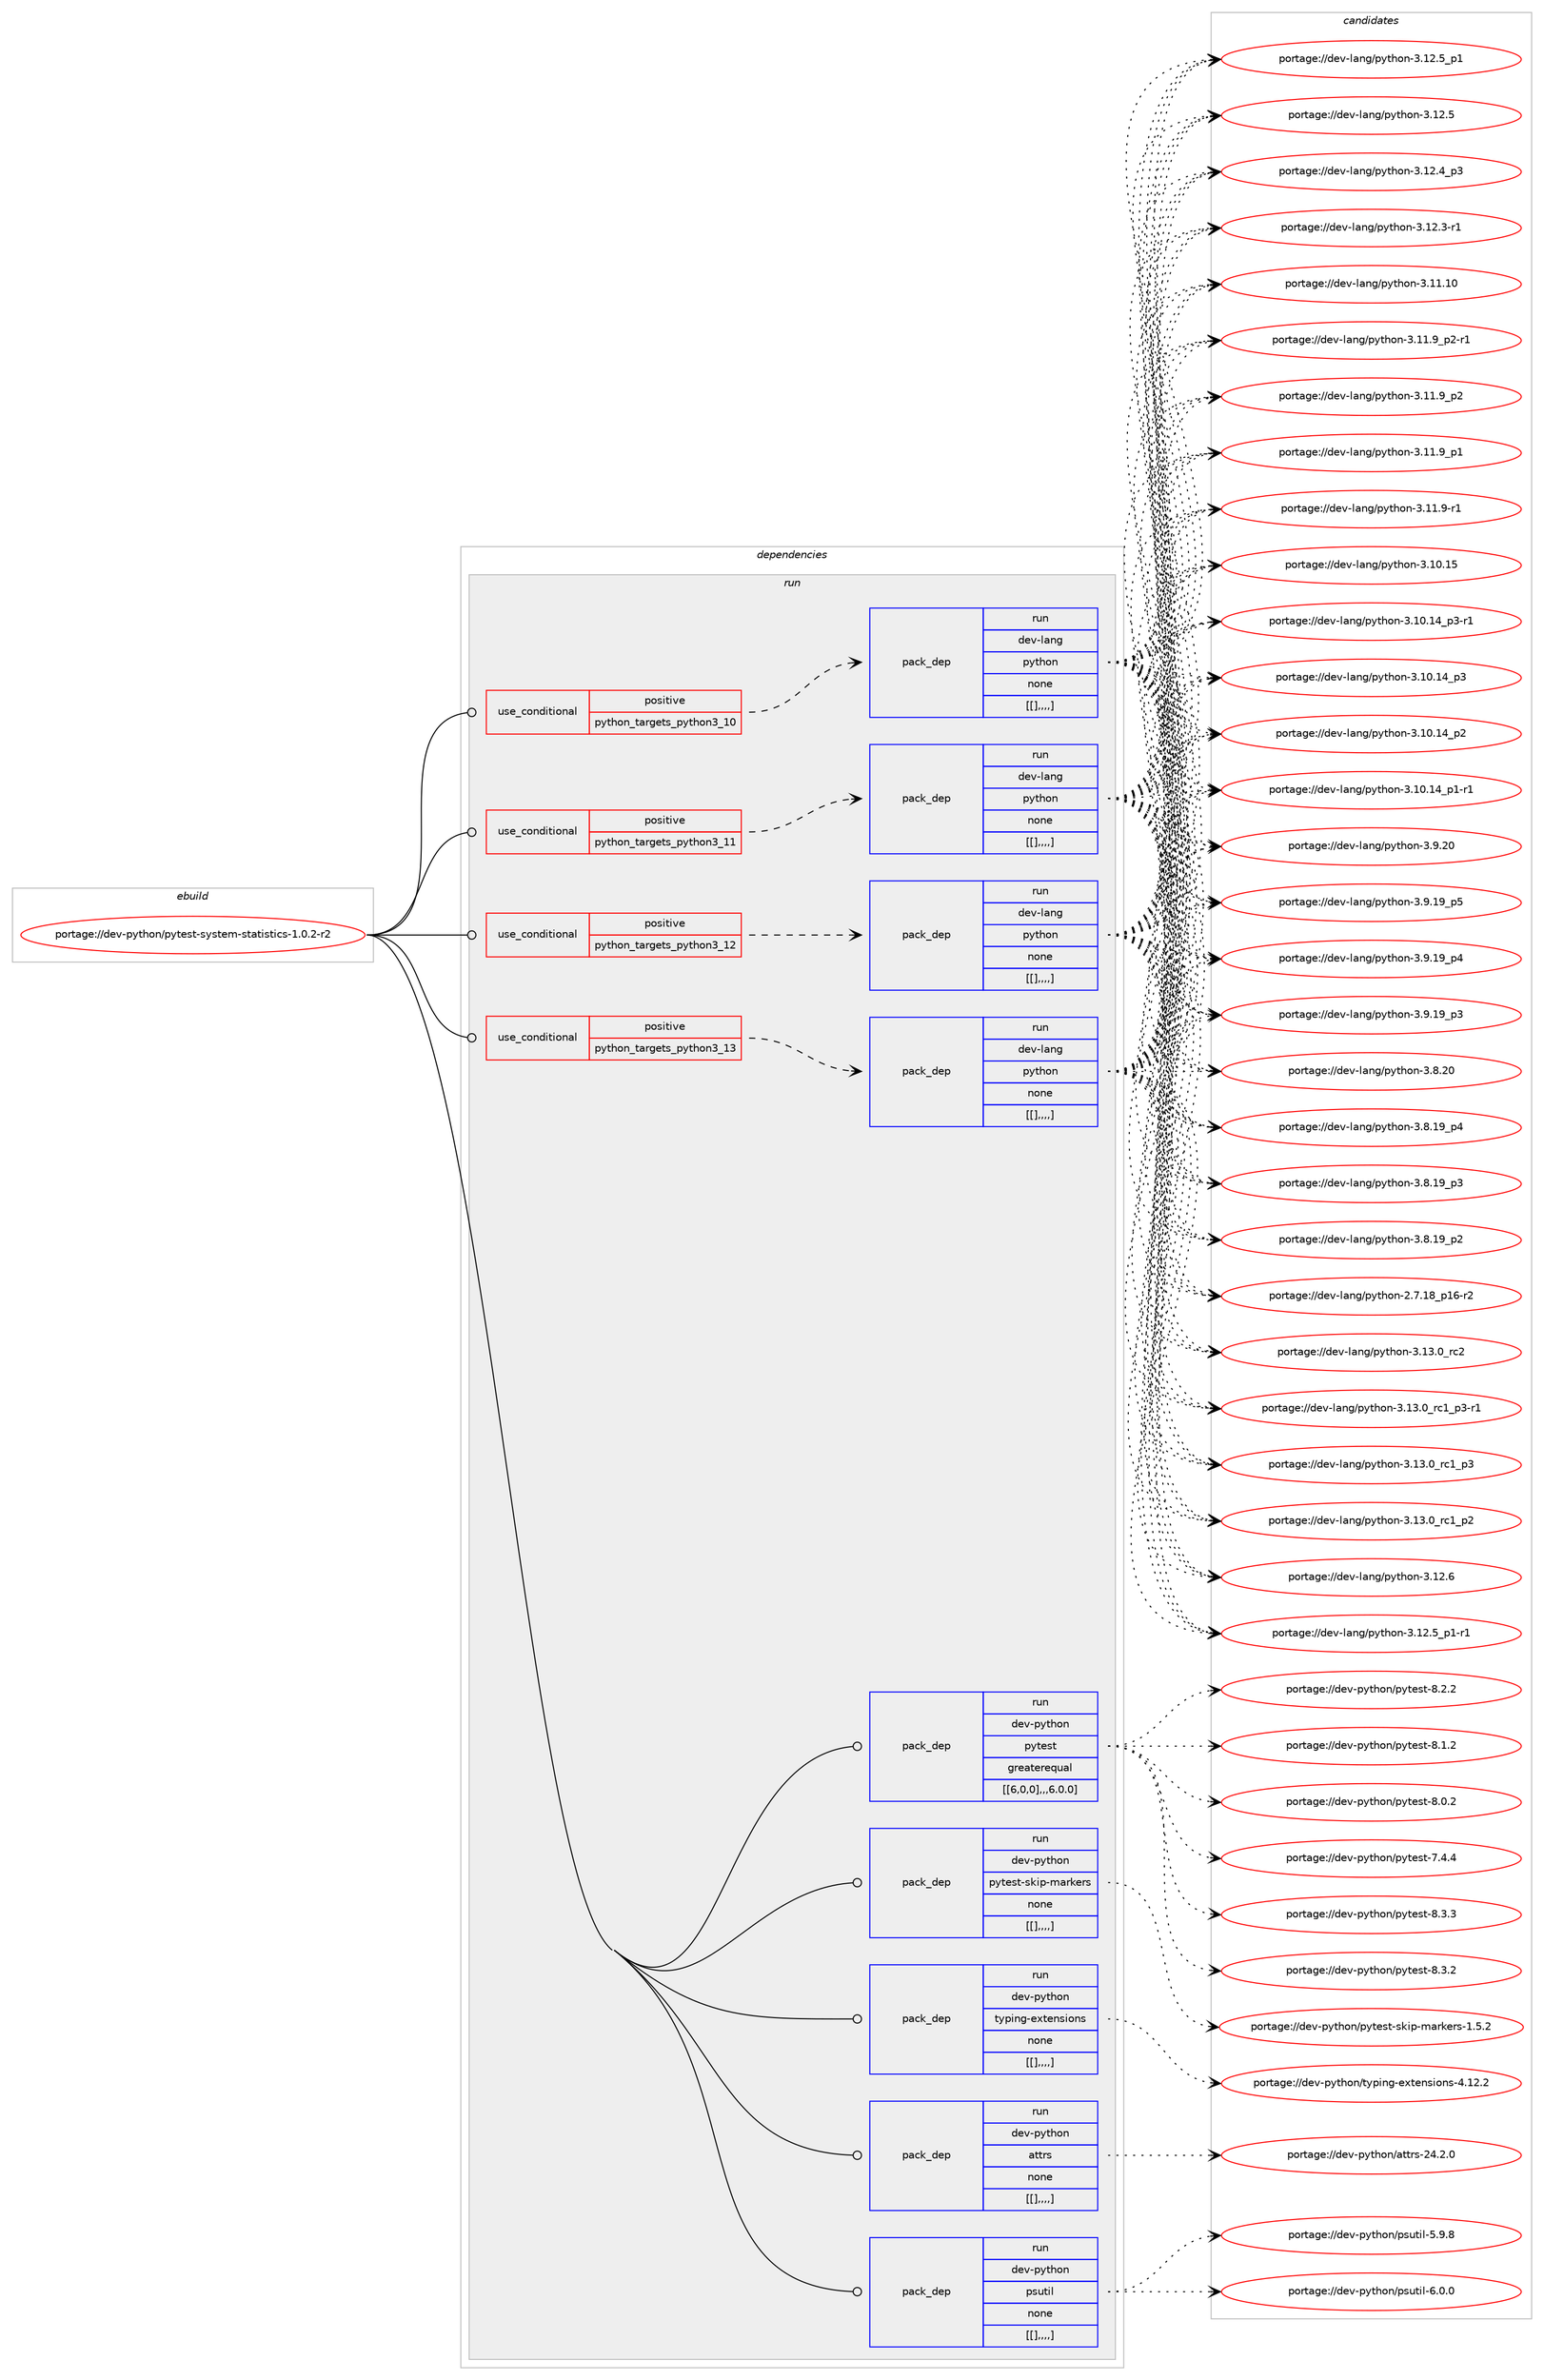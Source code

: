 digraph prolog {

# *************
# Graph options
# *************

newrank=true;
concentrate=true;
compound=true;
graph [rankdir=LR,fontname=Helvetica,fontsize=10,ranksep=1.5];#, ranksep=2.5, nodesep=0.2];
edge  [arrowhead=vee];
node  [fontname=Helvetica,fontsize=10];

# **********
# The ebuild
# **********

subgraph cluster_leftcol {
color=gray;
label=<<i>ebuild</i>>;
id [label="portage://dev-python/pytest-system-statistics-1.0.2-r2", color=red, width=4, href="../dev-python/pytest-system-statistics-1.0.2-r2.svg"];
}

# ****************
# The dependencies
# ****************

subgraph cluster_midcol {
color=gray;
label=<<i>dependencies</i>>;
subgraph cluster_compile {
fillcolor="#eeeeee";
style=filled;
label=<<i>compile</i>>;
}
subgraph cluster_compileandrun {
fillcolor="#eeeeee";
style=filled;
label=<<i>compile and run</i>>;
}
subgraph cluster_run {
fillcolor="#eeeeee";
style=filled;
label=<<i>run</i>>;
subgraph cond39022 {
dependency161435 [label=<<TABLE BORDER="0" CELLBORDER="1" CELLSPACING="0" CELLPADDING="4"><TR><TD ROWSPAN="3" CELLPADDING="10">use_conditional</TD></TR><TR><TD>positive</TD></TR><TR><TD>python_targets_python3_10</TD></TR></TABLE>>, shape=none, color=red];
subgraph pack121157 {
dependency161436 [label=<<TABLE BORDER="0" CELLBORDER="1" CELLSPACING="0" CELLPADDING="4" WIDTH="220"><TR><TD ROWSPAN="6" CELLPADDING="30">pack_dep</TD></TR><TR><TD WIDTH="110">run</TD></TR><TR><TD>dev-lang</TD></TR><TR><TD>python</TD></TR><TR><TD>none</TD></TR><TR><TD>[[],,,,]</TD></TR></TABLE>>, shape=none, color=blue];
}
dependency161435:e -> dependency161436:w [weight=20,style="dashed",arrowhead="vee"];
}
id:e -> dependency161435:w [weight=20,style="solid",arrowhead="odot"];
subgraph cond39023 {
dependency161437 [label=<<TABLE BORDER="0" CELLBORDER="1" CELLSPACING="0" CELLPADDING="4"><TR><TD ROWSPAN="3" CELLPADDING="10">use_conditional</TD></TR><TR><TD>positive</TD></TR><TR><TD>python_targets_python3_11</TD></TR></TABLE>>, shape=none, color=red];
subgraph pack121158 {
dependency161438 [label=<<TABLE BORDER="0" CELLBORDER="1" CELLSPACING="0" CELLPADDING="4" WIDTH="220"><TR><TD ROWSPAN="6" CELLPADDING="30">pack_dep</TD></TR><TR><TD WIDTH="110">run</TD></TR><TR><TD>dev-lang</TD></TR><TR><TD>python</TD></TR><TR><TD>none</TD></TR><TR><TD>[[],,,,]</TD></TR></TABLE>>, shape=none, color=blue];
}
dependency161437:e -> dependency161438:w [weight=20,style="dashed",arrowhead="vee"];
}
id:e -> dependency161437:w [weight=20,style="solid",arrowhead="odot"];
subgraph cond39024 {
dependency161439 [label=<<TABLE BORDER="0" CELLBORDER="1" CELLSPACING="0" CELLPADDING="4"><TR><TD ROWSPAN="3" CELLPADDING="10">use_conditional</TD></TR><TR><TD>positive</TD></TR><TR><TD>python_targets_python3_12</TD></TR></TABLE>>, shape=none, color=red];
subgraph pack121159 {
dependency161440 [label=<<TABLE BORDER="0" CELLBORDER="1" CELLSPACING="0" CELLPADDING="4" WIDTH="220"><TR><TD ROWSPAN="6" CELLPADDING="30">pack_dep</TD></TR><TR><TD WIDTH="110">run</TD></TR><TR><TD>dev-lang</TD></TR><TR><TD>python</TD></TR><TR><TD>none</TD></TR><TR><TD>[[],,,,]</TD></TR></TABLE>>, shape=none, color=blue];
}
dependency161439:e -> dependency161440:w [weight=20,style="dashed",arrowhead="vee"];
}
id:e -> dependency161439:w [weight=20,style="solid",arrowhead="odot"];
subgraph cond39025 {
dependency161441 [label=<<TABLE BORDER="0" CELLBORDER="1" CELLSPACING="0" CELLPADDING="4"><TR><TD ROWSPAN="3" CELLPADDING="10">use_conditional</TD></TR><TR><TD>positive</TD></TR><TR><TD>python_targets_python3_13</TD></TR></TABLE>>, shape=none, color=red];
subgraph pack121160 {
dependency161442 [label=<<TABLE BORDER="0" CELLBORDER="1" CELLSPACING="0" CELLPADDING="4" WIDTH="220"><TR><TD ROWSPAN="6" CELLPADDING="30">pack_dep</TD></TR><TR><TD WIDTH="110">run</TD></TR><TR><TD>dev-lang</TD></TR><TR><TD>python</TD></TR><TR><TD>none</TD></TR><TR><TD>[[],,,,]</TD></TR></TABLE>>, shape=none, color=blue];
}
dependency161441:e -> dependency161442:w [weight=20,style="dashed",arrowhead="vee"];
}
id:e -> dependency161441:w [weight=20,style="solid",arrowhead="odot"];
subgraph pack121161 {
dependency161443 [label=<<TABLE BORDER="0" CELLBORDER="1" CELLSPACING="0" CELLPADDING="4" WIDTH="220"><TR><TD ROWSPAN="6" CELLPADDING="30">pack_dep</TD></TR><TR><TD WIDTH="110">run</TD></TR><TR><TD>dev-python</TD></TR><TR><TD>attrs</TD></TR><TR><TD>none</TD></TR><TR><TD>[[],,,,]</TD></TR></TABLE>>, shape=none, color=blue];
}
id:e -> dependency161443:w [weight=20,style="solid",arrowhead="odot"];
subgraph pack121162 {
dependency161444 [label=<<TABLE BORDER="0" CELLBORDER="1" CELLSPACING="0" CELLPADDING="4" WIDTH="220"><TR><TD ROWSPAN="6" CELLPADDING="30">pack_dep</TD></TR><TR><TD WIDTH="110">run</TD></TR><TR><TD>dev-python</TD></TR><TR><TD>psutil</TD></TR><TR><TD>none</TD></TR><TR><TD>[[],,,,]</TD></TR></TABLE>>, shape=none, color=blue];
}
id:e -> dependency161444:w [weight=20,style="solid",arrowhead="odot"];
subgraph pack121163 {
dependency161445 [label=<<TABLE BORDER="0" CELLBORDER="1" CELLSPACING="0" CELLPADDING="4" WIDTH="220"><TR><TD ROWSPAN="6" CELLPADDING="30">pack_dep</TD></TR><TR><TD WIDTH="110">run</TD></TR><TR><TD>dev-python</TD></TR><TR><TD>pytest</TD></TR><TR><TD>greaterequal</TD></TR><TR><TD>[[6,0,0],,,6.0.0]</TD></TR></TABLE>>, shape=none, color=blue];
}
id:e -> dependency161445:w [weight=20,style="solid",arrowhead="odot"];
subgraph pack121164 {
dependency161446 [label=<<TABLE BORDER="0" CELLBORDER="1" CELLSPACING="0" CELLPADDING="4" WIDTH="220"><TR><TD ROWSPAN="6" CELLPADDING="30">pack_dep</TD></TR><TR><TD WIDTH="110">run</TD></TR><TR><TD>dev-python</TD></TR><TR><TD>pytest-skip-markers</TD></TR><TR><TD>none</TD></TR><TR><TD>[[],,,,]</TD></TR></TABLE>>, shape=none, color=blue];
}
id:e -> dependency161446:w [weight=20,style="solid",arrowhead="odot"];
subgraph pack121165 {
dependency161447 [label=<<TABLE BORDER="0" CELLBORDER="1" CELLSPACING="0" CELLPADDING="4" WIDTH="220"><TR><TD ROWSPAN="6" CELLPADDING="30">pack_dep</TD></TR><TR><TD WIDTH="110">run</TD></TR><TR><TD>dev-python</TD></TR><TR><TD>typing-extensions</TD></TR><TR><TD>none</TD></TR><TR><TD>[[],,,,]</TD></TR></TABLE>>, shape=none, color=blue];
}
id:e -> dependency161447:w [weight=20,style="solid",arrowhead="odot"];
}
}

# **************
# The candidates
# **************

subgraph cluster_choices {
rank=same;
color=gray;
label=<<i>candidates</i>>;

subgraph choice121157 {
color=black;
nodesep=1;
choice10010111845108971101034711212111610411111045514649514648951149950 [label="portage://dev-lang/python-3.13.0_rc2", color=red, width=4,href="../dev-lang/python-3.13.0_rc2.svg"];
choice1001011184510897110103471121211161041111104551464951464895114994995112514511449 [label="portage://dev-lang/python-3.13.0_rc1_p3-r1", color=red, width=4,href="../dev-lang/python-3.13.0_rc1_p3-r1.svg"];
choice100101118451089711010347112121116104111110455146495146489511499499511251 [label="portage://dev-lang/python-3.13.0_rc1_p3", color=red, width=4,href="../dev-lang/python-3.13.0_rc1_p3.svg"];
choice100101118451089711010347112121116104111110455146495146489511499499511250 [label="portage://dev-lang/python-3.13.0_rc1_p2", color=red, width=4,href="../dev-lang/python-3.13.0_rc1_p2.svg"];
choice10010111845108971101034711212111610411111045514649504654 [label="portage://dev-lang/python-3.12.6", color=red, width=4,href="../dev-lang/python-3.12.6.svg"];
choice1001011184510897110103471121211161041111104551464950465395112494511449 [label="portage://dev-lang/python-3.12.5_p1-r1", color=red, width=4,href="../dev-lang/python-3.12.5_p1-r1.svg"];
choice100101118451089711010347112121116104111110455146495046539511249 [label="portage://dev-lang/python-3.12.5_p1", color=red, width=4,href="../dev-lang/python-3.12.5_p1.svg"];
choice10010111845108971101034711212111610411111045514649504653 [label="portage://dev-lang/python-3.12.5", color=red, width=4,href="../dev-lang/python-3.12.5.svg"];
choice100101118451089711010347112121116104111110455146495046529511251 [label="portage://dev-lang/python-3.12.4_p3", color=red, width=4,href="../dev-lang/python-3.12.4_p3.svg"];
choice100101118451089711010347112121116104111110455146495046514511449 [label="portage://dev-lang/python-3.12.3-r1", color=red, width=4,href="../dev-lang/python-3.12.3-r1.svg"];
choice1001011184510897110103471121211161041111104551464949464948 [label="portage://dev-lang/python-3.11.10", color=red, width=4,href="../dev-lang/python-3.11.10.svg"];
choice1001011184510897110103471121211161041111104551464949465795112504511449 [label="portage://dev-lang/python-3.11.9_p2-r1", color=red, width=4,href="../dev-lang/python-3.11.9_p2-r1.svg"];
choice100101118451089711010347112121116104111110455146494946579511250 [label="portage://dev-lang/python-3.11.9_p2", color=red, width=4,href="../dev-lang/python-3.11.9_p2.svg"];
choice100101118451089711010347112121116104111110455146494946579511249 [label="portage://dev-lang/python-3.11.9_p1", color=red, width=4,href="../dev-lang/python-3.11.9_p1.svg"];
choice100101118451089711010347112121116104111110455146494946574511449 [label="portage://dev-lang/python-3.11.9-r1", color=red, width=4,href="../dev-lang/python-3.11.9-r1.svg"];
choice1001011184510897110103471121211161041111104551464948464953 [label="portage://dev-lang/python-3.10.15", color=red, width=4,href="../dev-lang/python-3.10.15.svg"];
choice100101118451089711010347112121116104111110455146494846495295112514511449 [label="portage://dev-lang/python-3.10.14_p3-r1", color=red, width=4,href="../dev-lang/python-3.10.14_p3-r1.svg"];
choice10010111845108971101034711212111610411111045514649484649529511251 [label="portage://dev-lang/python-3.10.14_p3", color=red, width=4,href="../dev-lang/python-3.10.14_p3.svg"];
choice10010111845108971101034711212111610411111045514649484649529511250 [label="portage://dev-lang/python-3.10.14_p2", color=red, width=4,href="../dev-lang/python-3.10.14_p2.svg"];
choice100101118451089711010347112121116104111110455146494846495295112494511449 [label="portage://dev-lang/python-3.10.14_p1-r1", color=red, width=4,href="../dev-lang/python-3.10.14_p1-r1.svg"];
choice10010111845108971101034711212111610411111045514657465048 [label="portage://dev-lang/python-3.9.20", color=red, width=4,href="../dev-lang/python-3.9.20.svg"];
choice100101118451089711010347112121116104111110455146574649579511253 [label="portage://dev-lang/python-3.9.19_p5", color=red, width=4,href="../dev-lang/python-3.9.19_p5.svg"];
choice100101118451089711010347112121116104111110455146574649579511252 [label="portage://dev-lang/python-3.9.19_p4", color=red, width=4,href="../dev-lang/python-3.9.19_p4.svg"];
choice100101118451089711010347112121116104111110455146574649579511251 [label="portage://dev-lang/python-3.9.19_p3", color=red, width=4,href="../dev-lang/python-3.9.19_p3.svg"];
choice10010111845108971101034711212111610411111045514656465048 [label="portage://dev-lang/python-3.8.20", color=red, width=4,href="../dev-lang/python-3.8.20.svg"];
choice100101118451089711010347112121116104111110455146564649579511252 [label="portage://dev-lang/python-3.8.19_p4", color=red, width=4,href="../dev-lang/python-3.8.19_p4.svg"];
choice100101118451089711010347112121116104111110455146564649579511251 [label="portage://dev-lang/python-3.8.19_p3", color=red, width=4,href="../dev-lang/python-3.8.19_p3.svg"];
choice100101118451089711010347112121116104111110455146564649579511250 [label="portage://dev-lang/python-3.8.19_p2", color=red, width=4,href="../dev-lang/python-3.8.19_p2.svg"];
choice100101118451089711010347112121116104111110455046554649569511249544511450 [label="portage://dev-lang/python-2.7.18_p16-r2", color=red, width=4,href="../dev-lang/python-2.7.18_p16-r2.svg"];
dependency161436:e -> choice10010111845108971101034711212111610411111045514649514648951149950:w [style=dotted,weight="100"];
dependency161436:e -> choice1001011184510897110103471121211161041111104551464951464895114994995112514511449:w [style=dotted,weight="100"];
dependency161436:e -> choice100101118451089711010347112121116104111110455146495146489511499499511251:w [style=dotted,weight="100"];
dependency161436:e -> choice100101118451089711010347112121116104111110455146495146489511499499511250:w [style=dotted,weight="100"];
dependency161436:e -> choice10010111845108971101034711212111610411111045514649504654:w [style=dotted,weight="100"];
dependency161436:e -> choice1001011184510897110103471121211161041111104551464950465395112494511449:w [style=dotted,weight="100"];
dependency161436:e -> choice100101118451089711010347112121116104111110455146495046539511249:w [style=dotted,weight="100"];
dependency161436:e -> choice10010111845108971101034711212111610411111045514649504653:w [style=dotted,weight="100"];
dependency161436:e -> choice100101118451089711010347112121116104111110455146495046529511251:w [style=dotted,weight="100"];
dependency161436:e -> choice100101118451089711010347112121116104111110455146495046514511449:w [style=dotted,weight="100"];
dependency161436:e -> choice1001011184510897110103471121211161041111104551464949464948:w [style=dotted,weight="100"];
dependency161436:e -> choice1001011184510897110103471121211161041111104551464949465795112504511449:w [style=dotted,weight="100"];
dependency161436:e -> choice100101118451089711010347112121116104111110455146494946579511250:w [style=dotted,weight="100"];
dependency161436:e -> choice100101118451089711010347112121116104111110455146494946579511249:w [style=dotted,weight="100"];
dependency161436:e -> choice100101118451089711010347112121116104111110455146494946574511449:w [style=dotted,weight="100"];
dependency161436:e -> choice1001011184510897110103471121211161041111104551464948464953:w [style=dotted,weight="100"];
dependency161436:e -> choice100101118451089711010347112121116104111110455146494846495295112514511449:w [style=dotted,weight="100"];
dependency161436:e -> choice10010111845108971101034711212111610411111045514649484649529511251:w [style=dotted,weight="100"];
dependency161436:e -> choice10010111845108971101034711212111610411111045514649484649529511250:w [style=dotted,weight="100"];
dependency161436:e -> choice100101118451089711010347112121116104111110455146494846495295112494511449:w [style=dotted,weight="100"];
dependency161436:e -> choice10010111845108971101034711212111610411111045514657465048:w [style=dotted,weight="100"];
dependency161436:e -> choice100101118451089711010347112121116104111110455146574649579511253:w [style=dotted,weight="100"];
dependency161436:e -> choice100101118451089711010347112121116104111110455146574649579511252:w [style=dotted,weight="100"];
dependency161436:e -> choice100101118451089711010347112121116104111110455146574649579511251:w [style=dotted,weight="100"];
dependency161436:e -> choice10010111845108971101034711212111610411111045514656465048:w [style=dotted,weight="100"];
dependency161436:e -> choice100101118451089711010347112121116104111110455146564649579511252:w [style=dotted,weight="100"];
dependency161436:e -> choice100101118451089711010347112121116104111110455146564649579511251:w [style=dotted,weight="100"];
dependency161436:e -> choice100101118451089711010347112121116104111110455146564649579511250:w [style=dotted,weight="100"];
dependency161436:e -> choice100101118451089711010347112121116104111110455046554649569511249544511450:w [style=dotted,weight="100"];
}
subgraph choice121158 {
color=black;
nodesep=1;
choice10010111845108971101034711212111610411111045514649514648951149950 [label="portage://dev-lang/python-3.13.0_rc2", color=red, width=4,href="../dev-lang/python-3.13.0_rc2.svg"];
choice1001011184510897110103471121211161041111104551464951464895114994995112514511449 [label="portage://dev-lang/python-3.13.0_rc1_p3-r1", color=red, width=4,href="../dev-lang/python-3.13.0_rc1_p3-r1.svg"];
choice100101118451089711010347112121116104111110455146495146489511499499511251 [label="portage://dev-lang/python-3.13.0_rc1_p3", color=red, width=4,href="../dev-lang/python-3.13.0_rc1_p3.svg"];
choice100101118451089711010347112121116104111110455146495146489511499499511250 [label="portage://dev-lang/python-3.13.0_rc1_p2", color=red, width=4,href="../dev-lang/python-3.13.0_rc1_p2.svg"];
choice10010111845108971101034711212111610411111045514649504654 [label="portage://dev-lang/python-3.12.6", color=red, width=4,href="../dev-lang/python-3.12.6.svg"];
choice1001011184510897110103471121211161041111104551464950465395112494511449 [label="portage://dev-lang/python-3.12.5_p1-r1", color=red, width=4,href="../dev-lang/python-3.12.5_p1-r1.svg"];
choice100101118451089711010347112121116104111110455146495046539511249 [label="portage://dev-lang/python-3.12.5_p1", color=red, width=4,href="../dev-lang/python-3.12.5_p1.svg"];
choice10010111845108971101034711212111610411111045514649504653 [label="portage://dev-lang/python-3.12.5", color=red, width=4,href="../dev-lang/python-3.12.5.svg"];
choice100101118451089711010347112121116104111110455146495046529511251 [label="portage://dev-lang/python-3.12.4_p3", color=red, width=4,href="../dev-lang/python-3.12.4_p3.svg"];
choice100101118451089711010347112121116104111110455146495046514511449 [label="portage://dev-lang/python-3.12.3-r1", color=red, width=4,href="../dev-lang/python-3.12.3-r1.svg"];
choice1001011184510897110103471121211161041111104551464949464948 [label="portage://dev-lang/python-3.11.10", color=red, width=4,href="../dev-lang/python-3.11.10.svg"];
choice1001011184510897110103471121211161041111104551464949465795112504511449 [label="portage://dev-lang/python-3.11.9_p2-r1", color=red, width=4,href="../dev-lang/python-3.11.9_p2-r1.svg"];
choice100101118451089711010347112121116104111110455146494946579511250 [label="portage://dev-lang/python-3.11.9_p2", color=red, width=4,href="../dev-lang/python-3.11.9_p2.svg"];
choice100101118451089711010347112121116104111110455146494946579511249 [label="portage://dev-lang/python-3.11.9_p1", color=red, width=4,href="../dev-lang/python-3.11.9_p1.svg"];
choice100101118451089711010347112121116104111110455146494946574511449 [label="portage://dev-lang/python-3.11.9-r1", color=red, width=4,href="../dev-lang/python-3.11.9-r1.svg"];
choice1001011184510897110103471121211161041111104551464948464953 [label="portage://dev-lang/python-3.10.15", color=red, width=4,href="../dev-lang/python-3.10.15.svg"];
choice100101118451089711010347112121116104111110455146494846495295112514511449 [label="portage://dev-lang/python-3.10.14_p3-r1", color=red, width=4,href="../dev-lang/python-3.10.14_p3-r1.svg"];
choice10010111845108971101034711212111610411111045514649484649529511251 [label="portage://dev-lang/python-3.10.14_p3", color=red, width=4,href="../dev-lang/python-3.10.14_p3.svg"];
choice10010111845108971101034711212111610411111045514649484649529511250 [label="portage://dev-lang/python-3.10.14_p2", color=red, width=4,href="../dev-lang/python-3.10.14_p2.svg"];
choice100101118451089711010347112121116104111110455146494846495295112494511449 [label="portage://dev-lang/python-3.10.14_p1-r1", color=red, width=4,href="../dev-lang/python-3.10.14_p1-r1.svg"];
choice10010111845108971101034711212111610411111045514657465048 [label="portage://dev-lang/python-3.9.20", color=red, width=4,href="../dev-lang/python-3.9.20.svg"];
choice100101118451089711010347112121116104111110455146574649579511253 [label="portage://dev-lang/python-3.9.19_p5", color=red, width=4,href="../dev-lang/python-3.9.19_p5.svg"];
choice100101118451089711010347112121116104111110455146574649579511252 [label="portage://dev-lang/python-3.9.19_p4", color=red, width=4,href="../dev-lang/python-3.9.19_p4.svg"];
choice100101118451089711010347112121116104111110455146574649579511251 [label="portage://dev-lang/python-3.9.19_p3", color=red, width=4,href="../dev-lang/python-3.9.19_p3.svg"];
choice10010111845108971101034711212111610411111045514656465048 [label="portage://dev-lang/python-3.8.20", color=red, width=4,href="../dev-lang/python-3.8.20.svg"];
choice100101118451089711010347112121116104111110455146564649579511252 [label="portage://dev-lang/python-3.8.19_p4", color=red, width=4,href="../dev-lang/python-3.8.19_p4.svg"];
choice100101118451089711010347112121116104111110455146564649579511251 [label="portage://dev-lang/python-3.8.19_p3", color=red, width=4,href="../dev-lang/python-3.8.19_p3.svg"];
choice100101118451089711010347112121116104111110455146564649579511250 [label="portage://dev-lang/python-3.8.19_p2", color=red, width=4,href="../dev-lang/python-3.8.19_p2.svg"];
choice100101118451089711010347112121116104111110455046554649569511249544511450 [label="portage://dev-lang/python-2.7.18_p16-r2", color=red, width=4,href="../dev-lang/python-2.7.18_p16-r2.svg"];
dependency161438:e -> choice10010111845108971101034711212111610411111045514649514648951149950:w [style=dotted,weight="100"];
dependency161438:e -> choice1001011184510897110103471121211161041111104551464951464895114994995112514511449:w [style=dotted,weight="100"];
dependency161438:e -> choice100101118451089711010347112121116104111110455146495146489511499499511251:w [style=dotted,weight="100"];
dependency161438:e -> choice100101118451089711010347112121116104111110455146495146489511499499511250:w [style=dotted,weight="100"];
dependency161438:e -> choice10010111845108971101034711212111610411111045514649504654:w [style=dotted,weight="100"];
dependency161438:e -> choice1001011184510897110103471121211161041111104551464950465395112494511449:w [style=dotted,weight="100"];
dependency161438:e -> choice100101118451089711010347112121116104111110455146495046539511249:w [style=dotted,weight="100"];
dependency161438:e -> choice10010111845108971101034711212111610411111045514649504653:w [style=dotted,weight="100"];
dependency161438:e -> choice100101118451089711010347112121116104111110455146495046529511251:w [style=dotted,weight="100"];
dependency161438:e -> choice100101118451089711010347112121116104111110455146495046514511449:w [style=dotted,weight="100"];
dependency161438:e -> choice1001011184510897110103471121211161041111104551464949464948:w [style=dotted,weight="100"];
dependency161438:e -> choice1001011184510897110103471121211161041111104551464949465795112504511449:w [style=dotted,weight="100"];
dependency161438:e -> choice100101118451089711010347112121116104111110455146494946579511250:w [style=dotted,weight="100"];
dependency161438:e -> choice100101118451089711010347112121116104111110455146494946579511249:w [style=dotted,weight="100"];
dependency161438:e -> choice100101118451089711010347112121116104111110455146494946574511449:w [style=dotted,weight="100"];
dependency161438:e -> choice1001011184510897110103471121211161041111104551464948464953:w [style=dotted,weight="100"];
dependency161438:e -> choice100101118451089711010347112121116104111110455146494846495295112514511449:w [style=dotted,weight="100"];
dependency161438:e -> choice10010111845108971101034711212111610411111045514649484649529511251:w [style=dotted,weight="100"];
dependency161438:e -> choice10010111845108971101034711212111610411111045514649484649529511250:w [style=dotted,weight="100"];
dependency161438:e -> choice100101118451089711010347112121116104111110455146494846495295112494511449:w [style=dotted,weight="100"];
dependency161438:e -> choice10010111845108971101034711212111610411111045514657465048:w [style=dotted,weight="100"];
dependency161438:e -> choice100101118451089711010347112121116104111110455146574649579511253:w [style=dotted,weight="100"];
dependency161438:e -> choice100101118451089711010347112121116104111110455146574649579511252:w [style=dotted,weight="100"];
dependency161438:e -> choice100101118451089711010347112121116104111110455146574649579511251:w [style=dotted,weight="100"];
dependency161438:e -> choice10010111845108971101034711212111610411111045514656465048:w [style=dotted,weight="100"];
dependency161438:e -> choice100101118451089711010347112121116104111110455146564649579511252:w [style=dotted,weight="100"];
dependency161438:e -> choice100101118451089711010347112121116104111110455146564649579511251:w [style=dotted,weight="100"];
dependency161438:e -> choice100101118451089711010347112121116104111110455146564649579511250:w [style=dotted,weight="100"];
dependency161438:e -> choice100101118451089711010347112121116104111110455046554649569511249544511450:w [style=dotted,weight="100"];
}
subgraph choice121159 {
color=black;
nodesep=1;
choice10010111845108971101034711212111610411111045514649514648951149950 [label="portage://dev-lang/python-3.13.0_rc2", color=red, width=4,href="../dev-lang/python-3.13.0_rc2.svg"];
choice1001011184510897110103471121211161041111104551464951464895114994995112514511449 [label="portage://dev-lang/python-3.13.0_rc1_p3-r1", color=red, width=4,href="../dev-lang/python-3.13.0_rc1_p3-r1.svg"];
choice100101118451089711010347112121116104111110455146495146489511499499511251 [label="portage://dev-lang/python-3.13.0_rc1_p3", color=red, width=4,href="../dev-lang/python-3.13.0_rc1_p3.svg"];
choice100101118451089711010347112121116104111110455146495146489511499499511250 [label="portage://dev-lang/python-3.13.0_rc1_p2", color=red, width=4,href="../dev-lang/python-3.13.0_rc1_p2.svg"];
choice10010111845108971101034711212111610411111045514649504654 [label="portage://dev-lang/python-3.12.6", color=red, width=4,href="../dev-lang/python-3.12.6.svg"];
choice1001011184510897110103471121211161041111104551464950465395112494511449 [label="portage://dev-lang/python-3.12.5_p1-r1", color=red, width=4,href="../dev-lang/python-3.12.5_p1-r1.svg"];
choice100101118451089711010347112121116104111110455146495046539511249 [label="portage://dev-lang/python-3.12.5_p1", color=red, width=4,href="../dev-lang/python-3.12.5_p1.svg"];
choice10010111845108971101034711212111610411111045514649504653 [label="portage://dev-lang/python-3.12.5", color=red, width=4,href="../dev-lang/python-3.12.5.svg"];
choice100101118451089711010347112121116104111110455146495046529511251 [label="portage://dev-lang/python-3.12.4_p3", color=red, width=4,href="../dev-lang/python-3.12.4_p3.svg"];
choice100101118451089711010347112121116104111110455146495046514511449 [label="portage://dev-lang/python-3.12.3-r1", color=red, width=4,href="../dev-lang/python-3.12.3-r1.svg"];
choice1001011184510897110103471121211161041111104551464949464948 [label="portage://dev-lang/python-3.11.10", color=red, width=4,href="../dev-lang/python-3.11.10.svg"];
choice1001011184510897110103471121211161041111104551464949465795112504511449 [label="portage://dev-lang/python-3.11.9_p2-r1", color=red, width=4,href="../dev-lang/python-3.11.9_p2-r1.svg"];
choice100101118451089711010347112121116104111110455146494946579511250 [label="portage://dev-lang/python-3.11.9_p2", color=red, width=4,href="../dev-lang/python-3.11.9_p2.svg"];
choice100101118451089711010347112121116104111110455146494946579511249 [label="portage://dev-lang/python-3.11.9_p1", color=red, width=4,href="../dev-lang/python-3.11.9_p1.svg"];
choice100101118451089711010347112121116104111110455146494946574511449 [label="portage://dev-lang/python-3.11.9-r1", color=red, width=4,href="../dev-lang/python-3.11.9-r1.svg"];
choice1001011184510897110103471121211161041111104551464948464953 [label="portage://dev-lang/python-3.10.15", color=red, width=4,href="../dev-lang/python-3.10.15.svg"];
choice100101118451089711010347112121116104111110455146494846495295112514511449 [label="portage://dev-lang/python-3.10.14_p3-r1", color=red, width=4,href="../dev-lang/python-3.10.14_p3-r1.svg"];
choice10010111845108971101034711212111610411111045514649484649529511251 [label="portage://dev-lang/python-3.10.14_p3", color=red, width=4,href="../dev-lang/python-3.10.14_p3.svg"];
choice10010111845108971101034711212111610411111045514649484649529511250 [label="portage://dev-lang/python-3.10.14_p2", color=red, width=4,href="../dev-lang/python-3.10.14_p2.svg"];
choice100101118451089711010347112121116104111110455146494846495295112494511449 [label="portage://dev-lang/python-3.10.14_p1-r1", color=red, width=4,href="../dev-lang/python-3.10.14_p1-r1.svg"];
choice10010111845108971101034711212111610411111045514657465048 [label="portage://dev-lang/python-3.9.20", color=red, width=4,href="../dev-lang/python-3.9.20.svg"];
choice100101118451089711010347112121116104111110455146574649579511253 [label="portage://dev-lang/python-3.9.19_p5", color=red, width=4,href="../dev-lang/python-3.9.19_p5.svg"];
choice100101118451089711010347112121116104111110455146574649579511252 [label="portage://dev-lang/python-3.9.19_p4", color=red, width=4,href="../dev-lang/python-3.9.19_p4.svg"];
choice100101118451089711010347112121116104111110455146574649579511251 [label="portage://dev-lang/python-3.9.19_p3", color=red, width=4,href="../dev-lang/python-3.9.19_p3.svg"];
choice10010111845108971101034711212111610411111045514656465048 [label="portage://dev-lang/python-3.8.20", color=red, width=4,href="../dev-lang/python-3.8.20.svg"];
choice100101118451089711010347112121116104111110455146564649579511252 [label="portage://dev-lang/python-3.8.19_p4", color=red, width=4,href="../dev-lang/python-3.8.19_p4.svg"];
choice100101118451089711010347112121116104111110455146564649579511251 [label="portage://dev-lang/python-3.8.19_p3", color=red, width=4,href="../dev-lang/python-3.8.19_p3.svg"];
choice100101118451089711010347112121116104111110455146564649579511250 [label="portage://dev-lang/python-3.8.19_p2", color=red, width=4,href="../dev-lang/python-3.8.19_p2.svg"];
choice100101118451089711010347112121116104111110455046554649569511249544511450 [label="portage://dev-lang/python-2.7.18_p16-r2", color=red, width=4,href="../dev-lang/python-2.7.18_p16-r2.svg"];
dependency161440:e -> choice10010111845108971101034711212111610411111045514649514648951149950:w [style=dotted,weight="100"];
dependency161440:e -> choice1001011184510897110103471121211161041111104551464951464895114994995112514511449:w [style=dotted,weight="100"];
dependency161440:e -> choice100101118451089711010347112121116104111110455146495146489511499499511251:w [style=dotted,weight="100"];
dependency161440:e -> choice100101118451089711010347112121116104111110455146495146489511499499511250:w [style=dotted,weight="100"];
dependency161440:e -> choice10010111845108971101034711212111610411111045514649504654:w [style=dotted,weight="100"];
dependency161440:e -> choice1001011184510897110103471121211161041111104551464950465395112494511449:w [style=dotted,weight="100"];
dependency161440:e -> choice100101118451089711010347112121116104111110455146495046539511249:w [style=dotted,weight="100"];
dependency161440:e -> choice10010111845108971101034711212111610411111045514649504653:w [style=dotted,weight="100"];
dependency161440:e -> choice100101118451089711010347112121116104111110455146495046529511251:w [style=dotted,weight="100"];
dependency161440:e -> choice100101118451089711010347112121116104111110455146495046514511449:w [style=dotted,weight="100"];
dependency161440:e -> choice1001011184510897110103471121211161041111104551464949464948:w [style=dotted,weight="100"];
dependency161440:e -> choice1001011184510897110103471121211161041111104551464949465795112504511449:w [style=dotted,weight="100"];
dependency161440:e -> choice100101118451089711010347112121116104111110455146494946579511250:w [style=dotted,weight="100"];
dependency161440:e -> choice100101118451089711010347112121116104111110455146494946579511249:w [style=dotted,weight="100"];
dependency161440:e -> choice100101118451089711010347112121116104111110455146494946574511449:w [style=dotted,weight="100"];
dependency161440:e -> choice1001011184510897110103471121211161041111104551464948464953:w [style=dotted,weight="100"];
dependency161440:e -> choice100101118451089711010347112121116104111110455146494846495295112514511449:w [style=dotted,weight="100"];
dependency161440:e -> choice10010111845108971101034711212111610411111045514649484649529511251:w [style=dotted,weight="100"];
dependency161440:e -> choice10010111845108971101034711212111610411111045514649484649529511250:w [style=dotted,weight="100"];
dependency161440:e -> choice100101118451089711010347112121116104111110455146494846495295112494511449:w [style=dotted,weight="100"];
dependency161440:e -> choice10010111845108971101034711212111610411111045514657465048:w [style=dotted,weight="100"];
dependency161440:e -> choice100101118451089711010347112121116104111110455146574649579511253:w [style=dotted,weight="100"];
dependency161440:e -> choice100101118451089711010347112121116104111110455146574649579511252:w [style=dotted,weight="100"];
dependency161440:e -> choice100101118451089711010347112121116104111110455146574649579511251:w [style=dotted,weight="100"];
dependency161440:e -> choice10010111845108971101034711212111610411111045514656465048:w [style=dotted,weight="100"];
dependency161440:e -> choice100101118451089711010347112121116104111110455146564649579511252:w [style=dotted,weight="100"];
dependency161440:e -> choice100101118451089711010347112121116104111110455146564649579511251:w [style=dotted,weight="100"];
dependency161440:e -> choice100101118451089711010347112121116104111110455146564649579511250:w [style=dotted,weight="100"];
dependency161440:e -> choice100101118451089711010347112121116104111110455046554649569511249544511450:w [style=dotted,weight="100"];
}
subgraph choice121160 {
color=black;
nodesep=1;
choice10010111845108971101034711212111610411111045514649514648951149950 [label="portage://dev-lang/python-3.13.0_rc2", color=red, width=4,href="../dev-lang/python-3.13.0_rc2.svg"];
choice1001011184510897110103471121211161041111104551464951464895114994995112514511449 [label="portage://dev-lang/python-3.13.0_rc1_p3-r1", color=red, width=4,href="../dev-lang/python-3.13.0_rc1_p3-r1.svg"];
choice100101118451089711010347112121116104111110455146495146489511499499511251 [label="portage://dev-lang/python-3.13.0_rc1_p3", color=red, width=4,href="../dev-lang/python-3.13.0_rc1_p3.svg"];
choice100101118451089711010347112121116104111110455146495146489511499499511250 [label="portage://dev-lang/python-3.13.0_rc1_p2", color=red, width=4,href="../dev-lang/python-3.13.0_rc1_p2.svg"];
choice10010111845108971101034711212111610411111045514649504654 [label="portage://dev-lang/python-3.12.6", color=red, width=4,href="../dev-lang/python-3.12.6.svg"];
choice1001011184510897110103471121211161041111104551464950465395112494511449 [label="portage://dev-lang/python-3.12.5_p1-r1", color=red, width=4,href="../dev-lang/python-3.12.5_p1-r1.svg"];
choice100101118451089711010347112121116104111110455146495046539511249 [label="portage://dev-lang/python-3.12.5_p1", color=red, width=4,href="../dev-lang/python-3.12.5_p1.svg"];
choice10010111845108971101034711212111610411111045514649504653 [label="portage://dev-lang/python-3.12.5", color=red, width=4,href="../dev-lang/python-3.12.5.svg"];
choice100101118451089711010347112121116104111110455146495046529511251 [label="portage://dev-lang/python-3.12.4_p3", color=red, width=4,href="../dev-lang/python-3.12.4_p3.svg"];
choice100101118451089711010347112121116104111110455146495046514511449 [label="portage://dev-lang/python-3.12.3-r1", color=red, width=4,href="../dev-lang/python-3.12.3-r1.svg"];
choice1001011184510897110103471121211161041111104551464949464948 [label="portage://dev-lang/python-3.11.10", color=red, width=4,href="../dev-lang/python-3.11.10.svg"];
choice1001011184510897110103471121211161041111104551464949465795112504511449 [label="portage://dev-lang/python-3.11.9_p2-r1", color=red, width=4,href="../dev-lang/python-3.11.9_p2-r1.svg"];
choice100101118451089711010347112121116104111110455146494946579511250 [label="portage://dev-lang/python-3.11.9_p2", color=red, width=4,href="../dev-lang/python-3.11.9_p2.svg"];
choice100101118451089711010347112121116104111110455146494946579511249 [label="portage://dev-lang/python-3.11.9_p1", color=red, width=4,href="../dev-lang/python-3.11.9_p1.svg"];
choice100101118451089711010347112121116104111110455146494946574511449 [label="portage://dev-lang/python-3.11.9-r1", color=red, width=4,href="../dev-lang/python-3.11.9-r1.svg"];
choice1001011184510897110103471121211161041111104551464948464953 [label="portage://dev-lang/python-3.10.15", color=red, width=4,href="../dev-lang/python-3.10.15.svg"];
choice100101118451089711010347112121116104111110455146494846495295112514511449 [label="portage://dev-lang/python-3.10.14_p3-r1", color=red, width=4,href="../dev-lang/python-3.10.14_p3-r1.svg"];
choice10010111845108971101034711212111610411111045514649484649529511251 [label="portage://dev-lang/python-3.10.14_p3", color=red, width=4,href="../dev-lang/python-3.10.14_p3.svg"];
choice10010111845108971101034711212111610411111045514649484649529511250 [label="portage://dev-lang/python-3.10.14_p2", color=red, width=4,href="../dev-lang/python-3.10.14_p2.svg"];
choice100101118451089711010347112121116104111110455146494846495295112494511449 [label="portage://dev-lang/python-3.10.14_p1-r1", color=red, width=4,href="../dev-lang/python-3.10.14_p1-r1.svg"];
choice10010111845108971101034711212111610411111045514657465048 [label="portage://dev-lang/python-3.9.20", color=red, width=4,href="../dev-lang/python-3.9.20.svg"];
choice100101118451089711010347112121116104111110455146574649579511253 [label="portage://dev-lang/python-3.9.19_p5", color=red, width=4,href="../dev-lang/python-3.9.19_p5.svg"];
choice100101118451089711010347112121116104111110455146574649579511252 [label="portage://dev-lang/python-3.9.19_p4", color=red, width=4,href="../dev-lang/python-3.9.19_p4.svg"];
choice100101118451089711010347112121116104111110455146574649579511251 [label="portage://dev-lang/python-3.9.19_p3", color=red, width=4,href="../dev-lang/python-3.9.19_p3.svg"];
choice10010111845108971101034711212111610411111045514656465048 [label="portage://dev-lang/python-3.8.20", color=red, width=4,href="../dev-lang/python-3.8.20.svg"];
choice100101118451089711010347112121116104111110455146564649579511252 [label="portage://dev-lang/python-3.8.19_p4", color=red, width=4,href="../dev-lang/python-3.8.19_p4.svg"];
choice100101118451089711010347112121116104111110455146564649579511251 [label="portage://dev-lang/python-3.8.19_p3", color=red, width=4,href="../dev-lang/python-3.8.19_p3.svg"];
choice100101118451089711010347112121116104111110455146564649579511250 [label="portage://dev-lang/python-3.8.19_p2", color=red, width=4,href="../dev-lang/python-3.8.19_p2.svg"];
choice100101118451089711010347112121116104111110455046554649569511249544511450 [label="portage://dev-lang/python-2.7.18_p16-r2", color=red, width=4,href="../dev-lang/python-2.7.18_p16-r2.svg"];
dependency161442:e -> choice10010111845108971101034711212111610411111045514649514648951149950:w [style=dotted,weight="100"];
dependency161442:e -> choice1001011184510897110103471121211161041111104551464951464895114994995112514511449:w [style=dotted,weight="100"];
dependency161442:e -> choice100101118451089711010347112121116104111110455146495146489511499499511251:w [style=dotted,weight="100"];
dependency161442:e -> choice100101118451089711010347112121116104111110455146495146489511499499511250:w [style=dotted,weight="100"];
dependency161442:e -> choice10010111845108971101034711212111610411111045514649504654:w [style=dotted,weight="100"];
dependency161442:e -> choice1001011184510897110103471121211161041111104551464950465395112494511449:w [style=dotted,weight="100"];
dependency161442:e -> choice100101118451089711010347112121116104111110455146495046539511249:w [style=dotted,weight="100"];
dependency161442:e -> choice10010111845108971101034711212111610411111045514649504653:w [style=dotted,weight="100"];
dependency161442:e -> choice100101118451089711010347112121116104111110455146495046529511251:w [style=dotted,weight="100"];
dependency161442:e -> choice100101118451089711010347112121116104111110455146495046514511449:w [style=dotted,weight="100"];
dependency161442:e -> choice1001011184510897110103471121211161041111104551464949464948:w [style=dotted,weight="100"];
dependency161442:e -> choice1001011184510897110103471121211161041111104551464949465795112504511449:w [style=dotted,weight="100"];
dependency161442:e -> choice100101118451089711010347112121116104111110455146494946579511250:w [style=dotted,weight="100"];
dependency161442:e -> choice100101118451089711010347112121116104111110455146494946579511249:w [style=dotted,weight="100"];
dependency161442:e -> choice100101118451089711010347112121116104111110455146494946574511449:w [style=dotted,weight="100"];
dependency161442:e -> choice1001011184510897110103471121211161041111104551464948464953:w [style=dotted,weight="100"];
dependency161442:e -> choice100101118451089711010347112121116104111110455146494846495295112514511449:w [style=dotted,weight="100"];
dependency161442:e -> choice10010111845108971101034711212111610411111045514649484649529511251:w [style=dotted,weight="100"];
dependency161442:e -> choice10010111845108971101034711212111610411111045514649484649529511250:w [style=dotted,weight="100"];
dependency161442:e -> choice100101118451089711010347112121116104111110455146494846495295112494511449:w [style=dotted,weight="100"];
dependency161442:e -> choice10010111845108971101034711212111610411111045514657465048:w [style=dotted,weight="100"];
dependency161442:e -> choice100101118451089711010347112121116104111110455146574649579511253:w [style=dotted,weight="100"];
dependency161442:e -> choice100101118451089711010347112121116104111110455146574649579511252:w [style=dotted,weight="100"];
dependency161442:e -> choice100101118451089711010347112121116104111110455146574649579511251:w [style=dotted,weight="100"];
dependency161442:e -> choice10010111845108971101034711212111610411111045514656465048:w [style=dotted,weight="100"];
dependency161442:e -> choice100101118451089711010347112121116104111110455146564649579511252:w [style=dotted,weight="100"];
dependency161442:e -> choice100101118451089711010347112121116104111110455146564649579511251:w [style=dotted,weight="100"];
dependency161442:e -> choice100101118451089711010347112121116104111110455146564649579511250:w [style=dotted,weight="100"];
dependency161442:e -> choice100101118451089711010347112121116104111110455046554649569511249544511450:w [style=dotted,weight="100"];
}
subgraph choice121161 {
color=black;
nodesep=1;
choice10010111845112121116104111110479711611611411545505246504648 [label="portage://dev-python/attrs-24.2.0", color=red, width=4,href="../dev-python/attrs-24.2.0.svg"];
dependency161443:e -> choice10010111845112121116104111110479711611611411545505246504648:w [style=dotted,weight="100"];
}
subgraph choice121162 {
color=black;
nodesep=1;
choice1001011184511212111610411111047112115117116105108455446484648 [label="portage://dev-python/psutil-6.0.0", color=red, width=4,href="../dev-python/psutil-6.0.0.svg"];
choice1001011184511212111610411111047112115117116105108455346574656 [label="portage://dev-python/psutil-5.9.8", color=red, width=4,href="../dev-python/psutil-5.9.8.svg"];
dependency161444:e -> choice1001011184511212111610411111047112115117116105108455446484648:w [style=dotted,weight="100"];
dependency161444:e -> choice1001011184511212111610411111047112115117116105108455346574656:w [style=dotted,weight="100"];
}
subgraph choice121163 {
color=black;
nodesep=1;
choice1001011184511212111610411111047112121116101115116455646514651 [label="portage://dev-python/pytest-8.3.3", color=red, width=4,href="../dev-python/pytest-8.3.3.svg"];
choice1001011184511212111610411111047112121116101115116455646514650 [label="portage://dev-python/pytest-8.3.2", color=red, width=4,href="../dev-python/pytest-8.3.2.svg"];
choice1001011184511212111610411111047112121116101115116455646504650 [label="portage://dev-python/pytest-8.2.2", color=red, width=4,href="../dev-python/pytest-8.2.2.svg"];
choice1001011184511212111610411111047112121116101115116455646494650 [label="portage://dev-python/pytest-8.1.2", color=red, width=4,href="../dev-python/pytest-8.1.2.svg"];
choice1001011184511212111610411111047112121116101115116455646484650 [label="portage://dev-python/pytest-8.0.2", color=red, width=4,href="../dev-python/pytest-8.0.2.svg"];
choice1001011184511212111610411111047112121116101115116455546524652 [label="portage://dev-python/pytest-7.4.4", color=red, width=4,href="../dev-python/pytest-7.4.4.svg"];
dependency161445:e -> choice1001011184511212111610411111047112121116101115116455646514651:w [style=dotted,weight="100"];
dependency161445:e -> choice1001011184511212111610411111047112121116101115116455646514650:w [style=dotted,weight="100"];
dependency161445:e -> choice1001011184511212111610411111047112121116101115116455646504650:w [style=dotted,weight="100"];
dependency161445:e -> choice1001011184511212111610411111047112121116101115116455646494650:w [style=dotted,weight="100"];
dependency161445:e -> choice1001011184511212111610411111047112121116101115116455646484650:w [style=dotted,weight="100"];
dependency161445:e -> choice1001011184511212111610411111047112121116101115116455546524652:w [style=dotted,weight="100"];
}
subgraph choice121164 {
color=black;
nodesep=1;
choice1001011184511212111610411111047112121116101115116451151071051124510997114107101114115454946534650 [label="portage://dev-python/pytest-skip-markers-1.5.2", color=red, width=4,href="../dev-python/pytest-skip-markers-1.5.2.svg"];
dependency161446:e -> choice1001011184511212111610411111047112121116101115116451151071051124510997114107101114115454946534650:w [style=dotted,weight="100"];
}
subgraph choice121165 {
color=black;
nodesep=1;
choice10010111845112121116104111110471161211121051101034510112011610111011510511111011545524649504650 [label="portage://dev-python/typing-extensions-4.12.2", color=red, width=4,href="../dev-python/typing-extensions-4.12.2.svg"];
dependency161447:e -> choice10010111845112121116104111110471161211121051101034510112011610111011510511111011545524649504650:w [style=dotted,weight="100"];
}
}

}
